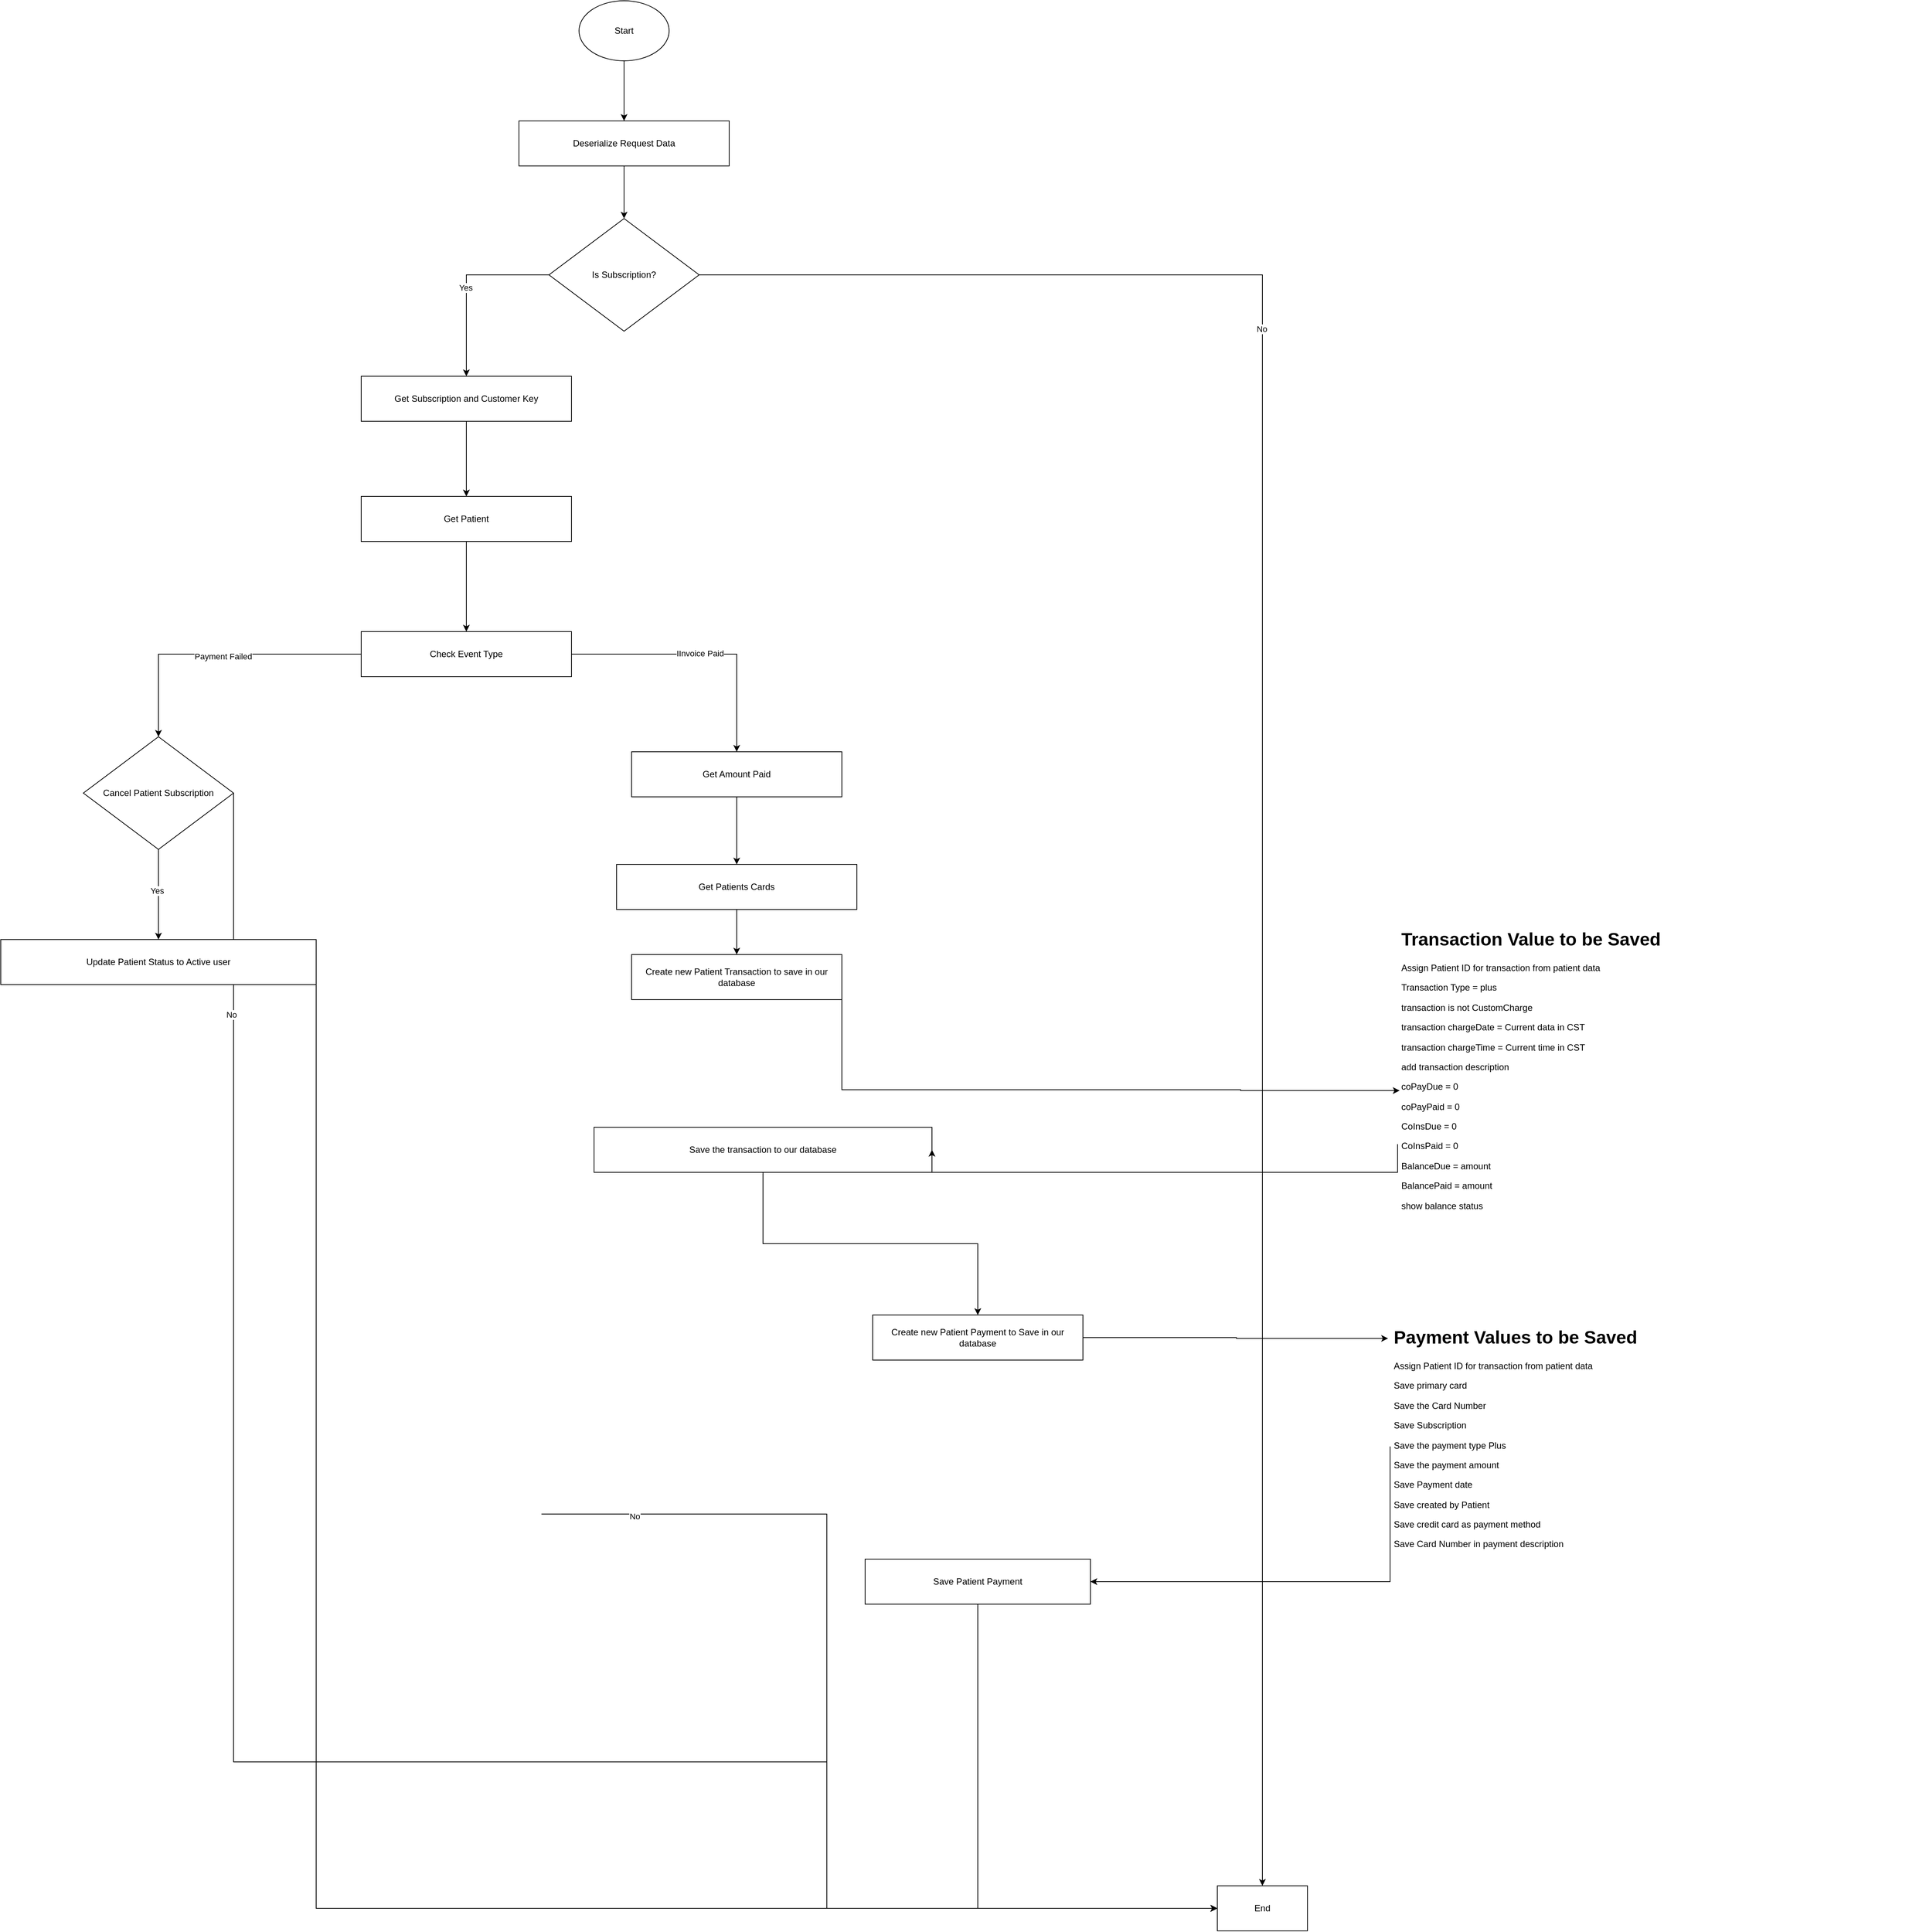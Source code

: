 <mxfile version="22.1.21" type="github">
  <diagram name="Page-1" id="liGm0qTGzvVkfE7tecpt">
    <mxGraphModel dx="3730" dy="1074" grid="1" gridSize="10" guides="1" tooltips="1" connect="1" arrows="1" fold="1" page="1" pageScale="1" pageWidth="850" pageHeight="1100" math="0" shadow="0">
      <root>
        <mxCell id="0" />
        <mxCell id="1" parent="0" />
        <mxCell id="I_fL-Ra0B_md9scAyMLs-3" style="edgeStyle=orthogonalEdgeStyle;rounded=0;orthogonalLoop=1;jettySize=auto;html=1;exitX=0.5;exitY=1;exitDx=0;exitDy=0;entryX=0.5;entryY=0;entryDx=0;entryDy=0;" parent="1" source="I_fL-Ra0B_md9scAyMLs-1" edge="1">
          <mxGeometry relative="1" as="geometry">
            <mxPoint x="380" y="210" as="targetPoint" />
          </mxGeometry>
        </mxCell>
        <mxCell id="Nmdro9crsDbQd0yXc826-4" style="edgeStyle=orthogonalEdgeStyle;rounded=0;orthogonalLoop=1;jettySize=auto;html=1;exitX=0.5;exitY=1;exitDx=0;exitDy=0;entryX=0.5;entryY=0;entryDx=0;entryDy=0;" parent="1" source="I_fL-Ra0B_md9scAyMLs-1" target="Nmdro9crsDbQd0yXc826-3" edge="1">
          <mxGeometry relative="1" as="geometry" />
        </mxCell>
        <mxCell id="I_fL-Ra0B_md9scAyMLs-1" value="Start" style="ellipse;whiteSpace=wrap;html=1;" parent="1" vertex="1">
          <mxGeometry x="320" y="40" width="120" height="80" as="geometry" />
        </mxCell>
        <mxCell id="I_fL-Ra0B_md9scAyMLs-8" value="End" style="rounded=0;whiteSpace=wrap;html=1;" parent="1" vertex="1">
          <mxGeometry x="1170" y="2550" width="120" height="60" as="geometry" />
        </mxCell>
        <mxCell id="I_fL-Ra0B_md9scAyMLs-11" style="edgeStyle=orthogonalEdgeStyle;rounded=0;orthogonalLoop=1;jettySize=auto;html=1;exitX=1;exitY=0.5;exitDx=0;exitDy=0;entryX=0.5;entryY=0;entryDx=0;entryDy=0;" parent="1" source="I_fL-Ra0B_md9scAyMLs-9" target="I_fL-Ra0B_md9scAyMLs-8" edge="1">
          <mxGeometry relative="1" as="geometry" />
        </mxCell>
        <mxCell id="Nmdro9crsDbQd0yXc826-1" value="No" style="edgeLabel;html=1;align=center;verticalAlign=middle;resizable=0;points=[];" parent="I_fL-Ra0B_md9scAyMLs-11" vertex="1" connectable="0">
          <mxGeometry x="-0.432" y="-1" relative="1" as="geometry">
            <mxPoint as="offset" />
          </mxGeometry>
        </mxCell>
        <mxCell id="I_fL-Ra0B_md9scAyMLs-14" style="edgeStyle=orthogonalEdgeStyle;rounded=0;orthogonalLoop=1;jettySize=auto;html=1;exitX=0;exitY=0.5;exitDx=0;exitDy=0;" parent="1" source="I_fL-Ra0B_md9scAyMLs-9" target="I_fL-Ra0B_md9scAyMLs-13" edge="1">
          <mxGeometry relative="1" as="geometry" />
        </mxCell>
        <mxCell id="I_fL-Ra0B_md9scAyMLs-15" value="Yes" style="edgeLabel;html=1;align=center;verticalAlign=middle;resizable=0;points=[];" parent="I_fL-Ra0B_md9scAyMLs-14" vertex="1" connectable="0">
          <mxGeometry x="0.038" y="-1" relative="1" as="geometry">
            <mxPoint as="offset" />
          </mxGeometry>
        </mxCell>
        <mxCell id="I_fL-Ra0B_md9scAyMLs-9" value="Is Subscription?" style="rhombus;whiteSpace=wrap;html=1;" parent="1" vertex="1">
          <mxGeometry x="280" y="330" width="200" height="150" as="geometry" />
        </mxCell>
        <mxCell id="I_fL-Ra0B_md9scAyMLs-17" style="edgeStyle=orthogonalEdgeStyle;rounded=0;orthogonalLoop=1;jettySize=auto;html=1;exitX=0.5;exitY=1;exitDx=0;exitDy=0;" parent="1" source="I_fL-Ra0B_md9scAyMLs-13" target="I_fL-Ra0B_md9scAyMLs-16" edge="1">
          <mxGeometry relative="1" as="geometry" />
        </mxCell>
        <mxCell id="I_fL-Ra0B_md9scAyMLs-13" value="Get Subscription and Customer Key" style="rounded=0;whiteSpace=wrap;html=1;" parent="1" vertex="1">
          <mxGeometry x="30" y="540" width="280" height="60" as="geometry" />
        </mxCell>
        <mxCell id="I_fL-Ra0B_md9scAyMLs-20" style="edgeStyle=orthogonalEdgeStyle;rounded=0;orthogonalLoop=1;jettySize=auto;html=1;exitX=0.5;exitY=1;exitDx=0;exitDy=0;entryX=0.5;entryY=0;entryDx=0;entryDy=0;" parent="1" source="I_fL-Ra0B_md9scAyMLs-16" target="I_fL-Ra0B_md9scAyMLs-19" edge="1">
          <mxGeometry relative="1" as="geometry" />
        </mxCell>
        <mxCell id="I_fL-Ra0B_md9scAyMLs-16" value="Get Patient" style="rounded=0;whiteSpace=wrap;html=1;" parent="1" vertex="1">
          <mxGeometry x="30" y="700" width="280" height="60" as="geometry" />
        </mxCell>
        <mxCell id="lpKcl0R5TaO6TGm4_JN--1" style="edgeStyle=orthogonalEdgeStyle;rounded=0;orthogonalLoop=1;jettySize=auto;html=1;" edge="1" parent="1" source="I_fL-Ra0B_md9scAyMLs-19" target="I_fL-Ra0B_md9scAyMLs-27">
          <mxGeometry relative="1" as="geometry">
            <mxPoint x="610" y="910" as="targetPoint" />
          </mxGeometry>
        </mxCell>
        <mxCell id="lpKcl0R5TaO6TGm4_JN--2" value="IInvoice Paid" style="edgeLabel;html=1;align=center;verticalAlign=middle;resizable=0;points=[];" vertex="1" connectable="0" parent="lpKcl0R5TaO6TGm4_JN--1">
          <mxGeometry x="-0.025" y="1" relative="1" as="geometry">
            <mxPoint as="offset" />
          </mxGeometry>
        </mxCell>
        <mxCell id="lpKcl0R5TaO6TGm4_JN--3" style="edgeStyle=orthogonalEdgeStyle;rounded=0;orthogonalLoop=1;jettySize=auto;html=1;" edge="1" parent="1" source="I_fL-Ra0B_md9scAyMLs-19" target="I_fL-Ra0B_md9scAyMLs-53">
          <mxGeometry relative="1" as="geometry">
            <mxPoint x="-240" y="1020" as="targetPoint" />
          </mxGeometry>
        </mxCell>
        <mxCell id="lpKcl0R5TaO6TGm4_JN--4" value="Payment Failed" style="edgeLabel;html=1;align=center;verticalAlign=middle;resizable=0;points=[];" vertex="1" connectable="0" parent="lpKcl0R5TaO6TGm4_JN--3">
          <mxGeometry x="-0.031" y="3" relative="1" as="geometry">
            <mxPoint as="offset" />
          </mxGeometry>
        </mxCell>
        <mxCell id="I_fL-Ra0B_md9scAyMLs-19" value="Check Event Type" style="rounded=0;whiteSpace=wrap;html=1;" parent="1" vertex="1">
          <mxGeometry x="30" y="880" width="280" height="60" as="geometry" />
        </mxCell>
        <mxCell id="I_fL-Ra0B_md9scAyMLs-49" style="edgeStyle=orthogonalEdgeStyle;rounded=0;orthogonalLoop=1;jettySize=auto;html=1;exitX=1;exitY=0.5;exitDx=0;exitDy=0;entryX=0;entryY=0.5;entryDx=0;entryDy=0;" parent="1" target="I_fL-Ra0B_md9scAyMLs-8" edge="1">
          <mxGeometry relative="1" as="geometry">
            <Array as="points">
              <mxPoint x="650" y="2055" />
              <mxPoint x="650" y="2580" />
            </Array>
            <mxPoint x="270" y="2055" as="sourcePoint" />
          </mxGeometry>
        </mxCell>
        <mxCell id="I_fL-Ra0B_md9scAyMLs-50" value="No" style="edgeLabel;html=1;align=center;verticalAlign=middle;resizable=0;points=[];" parent="I_fL-Ra0B_md9scAyMLs-49" vertex="1" connectable="0">
          <mxGeometry x="-0.827" y="-3" relative="1" as="geometry">
            <mxPoint as="offset" />
          </mxGeometry>
        </mxCell>
        <mxCell id="I_fL-Ra0B_md9scAyMLs-31" style="edgeStyle=orthogonalEdgeStyle;rounded=0;orthogonalLoop=1;jettySize=auto;html=1;exitX=0.5;exitY=1;exitDx=0;exitDy=0;entryX=0.5;entryY=0;entryDx=0;entryDy=0;" parent="1" source="I_fL-Ra0B_md9scAyMLs-27" target="I_fL-Ra0B_md9scAyMLs-30" edge="1">
          <mxGeometry relative="1" as="geometry" />
        </mxCell>
        <mxCell id="I_fL-Ra0B_md9scAyMLs-27" value="Get Amount Paid" style="rounded=0;whiteSpace=wrap;html=1;" parent="1" vertex="1">
          <mxGeometry x="390" y="1040" width="280" height="60" as="geometry" />
        </mxCell>
        <mxCell id="I_fL-Ra0B_md9scAyMLs-33" style="edgeStyle=orthogonalEdgeStyle;rounded=0;orthogonalLoop=1;jettySize=auto;html=1;exitX=0.5;exitY=1;exitDx=0;exitDy=0;entryX=0.5;entryY=0;entryDx=0;entryDy=0;" parent="1" source="I_fL-Ra0B_md9scAyMLs-30" target="I_fL-Ra0B_md9scAyMLs-32" edge="1">
          <mxGeometry relative="1" as="geometry" />
        </mxCell>
        <mxCell id="I_fL-Ra0B_md9scAyMLs-30" value="Get Patients Cards" style="rounded=0;whiteSpace=wrap;html=1;" parent="1" vertex="1">
          <mxGeometry x="370" y="1190" width="320" height="60" as="geometry" />
        </mxCell>
        <mxCell id="I_fL-Ra0B_md9scAyMLs-41" style="edgeStyle=orthogonalEdgeStyle;rounded=0;orthogonalLoop=1;jettySize=auto;html=1;exitX=1;exitY=0.5;exitDx=0;exitDy=0;entryX=0.004;entryY=0.567;entryDx=0;entryDy=0;entryPerimeter=0;" parent="1" source="I_fL-Ra0B_md9scAyMLs-32" target="I_fL-Ra0B_md9scAyMLs-40" edge="1">
          <mxGeometry relative="1" as="geometry">
            <Array as="points">
              <mxPoint x="1201" y="1490" />
              <mxPoint x="1201" y="1491" />
            </Array>
          </mxGeometry>
        </mxCell>
        <mxCell id="I_fL-Ra0B_md9scAyMLs-32" value="Create new Patient Transaction to save in our database" style="rounded=0;whiteSpace=wrap;html=1;" parent="1" vertex="1">
          <mxGeometry x="390" y="1310" width="280" height="60" as="geometry" />
        </mxCell>
        <mxCell id="I_fL-Ra0B_md9scAyMLs-38" style="edgeStyle=orthogonalEdgeStyle;rounded=0;orthogonalLoop=1;jettySize=auto;html=1;exitX=0.5;exitY=1;exitDx=0;exitDy=0;entryX=0.5;entryY=0;entryDx=0;entryDy=0;" parent="1" source="I_fL-Ra0B_md9scAyMLs-34" target="I_fL-Ra0B_md9scAyMLs-36" edge="1">
          <mxGeometry relative="1" as="geometry" />
        </mxCell>
        <mxCell id="I_fL-Ra0B_md9scAyMLs-34" value="Save the transaction to our database" style="rounded=0;whiteSpace=wrap;html=1;" parent="1" vertex="1">
          <mxGeometry x="340" y="1540" width="450" height="60" as="geometry" />
        </mxCell>
        <mxCell id="I_fL-Ra0B_md9scAyMLs-36" value="Create new Patient Payment to Save in our database" style="rounded=0;whiteSpace=wrap;html=1;" parent="1" vertex="1">
          <mxGeometry x="711" y="1790" width="280" height="60" as="geometry" />
        </mxCell>
        <mxCell id="I_fL-Ra0B_md9scAyMLs-47" style="edgeStyle=orthogonalEdgeStyle;rounded=0;orthogonalLoop=1;jettySize=auto;html=1;exitX=0.5;exitY=1;exitDx=0;exitDy=0;entryX=0;entryY=0.5;entryDx=0;entryDy=0;" parent="1" source="I_fL-Ra0B_md9scAyMLs-37" target="I_fL-Ra0B_md9scAyMLs-8" edge="1">
          <mxGeometry relative="1" as="geometry" />
        </mxCell>
        <mxCell id="I_fL-Ra0B_md9scAyMLs-37" value="Save Patient Payment" style="rounded=0;whiteSpace=wrap;html=1;" parent="1" vertex="1">
          <mxGeometry x="701" y="2115" width="300" height="60" as="geometry" />
        </mxCell>
        <mxCell id="I_fL-Ra0B_md9scAyMLs-42" style="edgeStyle=orthogonalEdgeStyle;rounded=0;orthogonalLoop=1;jettySize=auto;html=1;exitX=0;exitY=0.75;exitDx=0;exitDy=0;entryX=1;entryY=0.5;entryDx=0;entryDy=0;" parent="1" source="I_fL-Ra0B_md9scAyMLs-40" target="I_fL-Ra0B_md9scAyMLs-34" edge="1">
          <mxGeometry relative="1" as="geometry">
            <Array as="points">
              <mxPoint x="1410" y="1600" />
            </Array>
          </mxGeometry>
        </mxCell>
        <mxCell id="I_fL-Ra0B_md9scAyMLs-40" value="&lt;h1&gt;Transaction Value to be Saved&lt;/h1&gt;&lt;p&gt;Assign Patient ID for transaction from patient data&lt;/p&gt;&lt;p&gt;Transaction Type = plus&lt;/p&gt;&lt;p&gt;transaction is not CustomCharge&lt;/p&gt;&lt;p&gt;transaction chargeDate = Current data in CST&lt;/p&gt;&lt;p&gt;transaction chargeTime = Current time in CST&lt;/p&gt;&lt;p&gt;add transaction description&lt;/p&gt;&lt;p&gt;coPayDue = 0&lt;/p&gt;&lt;p&gt;coPayPaid = 0&lt;/p&gt;&lt;p&gt;CoInsDue = 0&lt;/p&gt;&lt;p&gt;CoInsPaid = 0&lt;/p&gt;&lt;p&gt;BalanceDue = amount&lt;/p&gt;&lt;p&gt;BalancePaid = amount&lt;/p&gt;&lt;p&gt;show balance status&lt;/p&gt;" style="text;html=1;strokeColor=none;fillColor=none;spacing=5;spacingTop=-20;whiteSpace=wrap;overflow=hidden;rounded=0;" parent="1" vertex="1">
          <mxGeometry x="1410" y="1270" width="680" height="390" as="geometry" />
        </mxCell>
        <mxCell id="I_fL-Ra0B_md9scAyMLs-45" style="edgeStyle=orthogonalEdgeStyle;rounded=0;orthogonalLoop=1;jettySize=auto;html=1;exitX=0;exitY=0.5;exitDx=0;exitDy=0;entryX=1;entryY=0.5;entryDx=0;entryDy=0;" parent="1" source="I_fL-Ra0B_md9scAyMLs-43" target="I_fL-Ra0B_md9scAyMLs-37" edge="1">
          <mxGeometry relative="1" as="geometry">
            <Array as="points">
              <mxPoint x="1400" y="2145" />
            </Array>
          </mxGeometry>
        </mxCell>
        <mxCell id="I_fL-Ra0B_md9scAyMLs-43" value="&lt;h1&gt;Payment Values to be Saved&lt;/h1&gt;&lt;p&gt;Assign Patient ID for transaction from patient data&lt;br&gt;&lt;/p&gt;&lt;p&gt;Save primary card&lt;/p&gt;&lt;p&gt;&lt;span style=&quot;background-color: initial;&quot;&gt;Save the Card Number&lt;/span&gt;&lt;/p&gt;&lt;p&gt;&lt;span style=&quot;background-color: initial;&quot;&gt;Save Subscription&lt;/span&gt;&lt;br&gt;&lt;/p&gt;&lt;p&gt;Save the payment type Plus&lt;/p&gt;&lt;p&gt;Save the payment amount&lt;/p&gt;&lt;p&gt;Save Payment date&lt;/p&gt;&lt;p&gt;Save created by Patient&lt;/p&gt;&lt;p&gt;Save credit card as payment method&lt;/p&gt;&lt;p&gt;Save Card Number in payment description&lt;/p&gt;" style="text;html=1;strokeColor=none;fillColor=none;spacing=5;spacingTop=-20;whiteSpace=wrap;overflow=hidden;rounded=0;" parent="1" vertex="1">
          <mxGeometry x="1400" y="1800" width="680" height="330" as="geometry" />
        </mxCell>
        <mxCell id="I_fL-Ra0B_md9scAyMLs-44" style="edgeStyle=orthogonalEdgeStyle;rounded=0;orthogonalLoop=1;jettySize=auto;html=1;exitX=1;exitY=0.5;exitDx=0;exitDy=0;entryX=-0.004;entryY=0.064;entryDx=0;entryDy=0;entryPerimeter=0;" parent="1" source="I_fL-Ra0B_md9scAyMLs-36" target="I_fL-Ra0B_md9scAyMLs-43" edge="1">
          <mxGeometry relative="1" as="geometry" />
        </mxCell>
        <mxCell id="I_fL-Ra0B_md9scAyMLs-55" style="edgeStyle=orthogonalEdgeStyle;rounded=0;orthogonalLoop=1;jettySize=auto;html=1;exitX=1;exitY=0.5;exitDx=0;exitDy=0;entryX=0;entryY=0.5;entryDx=0;entryDy=0;" parent="1" source="I_fL-Ra0B_md9scAyMLs-53" target="I_fL-Ra0B_md9scAyMLs-8" edge="1">
          <mxGeometry relative="1" as="geometry">
            <Array as="points">
              <mxPoint x="650" y="2385" />
              <mxPoint x="650" y="2580" />
            </Array>
          </mxGeometry>
        </mxCell>
        <mxCell id="I_fL-Ra0B_md9scAyMLs-56" value="No" style="edgeLabel;html=1;align=center;verticalAlign=middle;resizable=0;points=[];" parent="I_fL-Ra0B_md9scAyMLs-55" vertex="1" connectable="0">
          <mxGeometry x="-0.789" y="-3" relative="1" as="geometry">
            <mxPoint as="offset" />
          </mxGeometry>
        </mxCell>
        <mxCell id="I_fL-Ra0B_md9scAyMLs-58" style="edgeStyle=orthogonalEdgeStyle;rounded=0;orthogonalLoop=1;jettySize=auto;html=1;exitX=0.5;exitY=1;exitDx=0;exitDy=0;entryX=0.5;entryY=0;entryDx=0;entryDy=0;" parent="1" source="I_fL-Ra0B_md9scAyMLs-53" target="I_fL-Ra0B_md9scAyMLs-57" edge="1">
          <mxGeometry relative="1" as="geometry" />
        </mxCell>
        <mxCell id="I_fL-Ra0B_md9scAyMLs-59" value="Yes" style="edgeLabel;html=1;align=center;verticalAlign=middle;resizable=0;points=[];" parent="I_fL-Ra0B_md9scAyMLs-58" vertex="1" connectable="0">
          <mxGeometry x="-0.095" y="-2" relative="1" as="geometry">
            <mxPoint as="offset" />
          </mxGeometry>
        </mxCell>
        <mxCell id="I_fL-Ra0B_md9scAyMLs-53" value="Cancel Patient Subscription" style="rhombus;whiteSpace=wrap;html=1;" parent="1" vertex="1">
          <mxGeometry x="-340" y="1020" width="200" height="150" as="geometry" />
        </mxCell>
        <mxCell id="I_fL-Ra0B_md9scAyMLs-60" style="edgeStyle=orthogonalEdgeStyle;rounded=0;orthogonalLoop=1;jettySize=auto;html=1;exitX=1;exitY=0.5;exitDx=0;exitDy=0;entryX=0;entryY=0.5;entryDx=0;entryDy=0;" parent="1" source="I_fL-Ra0B_md9scAyMLs-57" target="I_fL-Ra0B_md9scAyMLs-8" edge="1">
          <mxGeometry relative="1" as="geometry">
            <Array as="points">
              <mxPoint x="910" y="2580" />
              <mxPoint x="910" y="2580" />
            </Array>
          </mxGeometry>
        </mxCell>
        <mxCell id="I_fL-Ra0B_md9scAyMLs-57" value="Update Patient Status to Active user" style="rounded=0;whiteSpace=wrap;html=1;" parent="1" vertex="1">
          <mxGeometry x="-450" y="1290" width="420" height="60" as="geometry" />
        </mxCell>
        <mxCell id="_0ZcaEgHn6Us4JjiZ1ob-1" style="edgeStyle=orthogonalEdgeStyle;rounded=0;orthogonalLoop=1;jettySize=auto;html=1;entryX=0.509;entryY=0.051;entryDx=0;entryDy=0;entryPerimeter=0;" parent="1" target="I_fL-Ra0B_md9scAyMLs-9" edge="1">
          <mxGeometry relative="1" as="geometry" />
        </mxCell>
        <mxCell id="Nmdro9crsDbQd0yXc826-5" style="edgeStyle=orthogonalEdgeStyle;rounded=0;orthogonalLoop=1;jettySize=auto;html=1;exitX=0.5;exitY=1;exitDx=0;exitDy=0;entryX=0.5;entryY=0;entryDx=0;entryDy=0;" parent="1" source="Nmdro9crsDbQd0yXc826-3" target="I_fL-Ra0B_md9scAyMLs-9" edge="1">
          <mxGeometry relative="1" as="geometry" />
        </mxCell>
        <mxCell id="Nmdro9crsDbQd0yXc826-3" value="Deserialize Request Data" style="rounded=0;whiteSpace=wrap;html=1;" parent="1" vertex="1">
          <mxGeometry x="240" y="200" width="280" height="60" as="geometry" />
        </mxCell>
      </root>
    </mxGraphModel>
  </diagram>
</mxfile>
